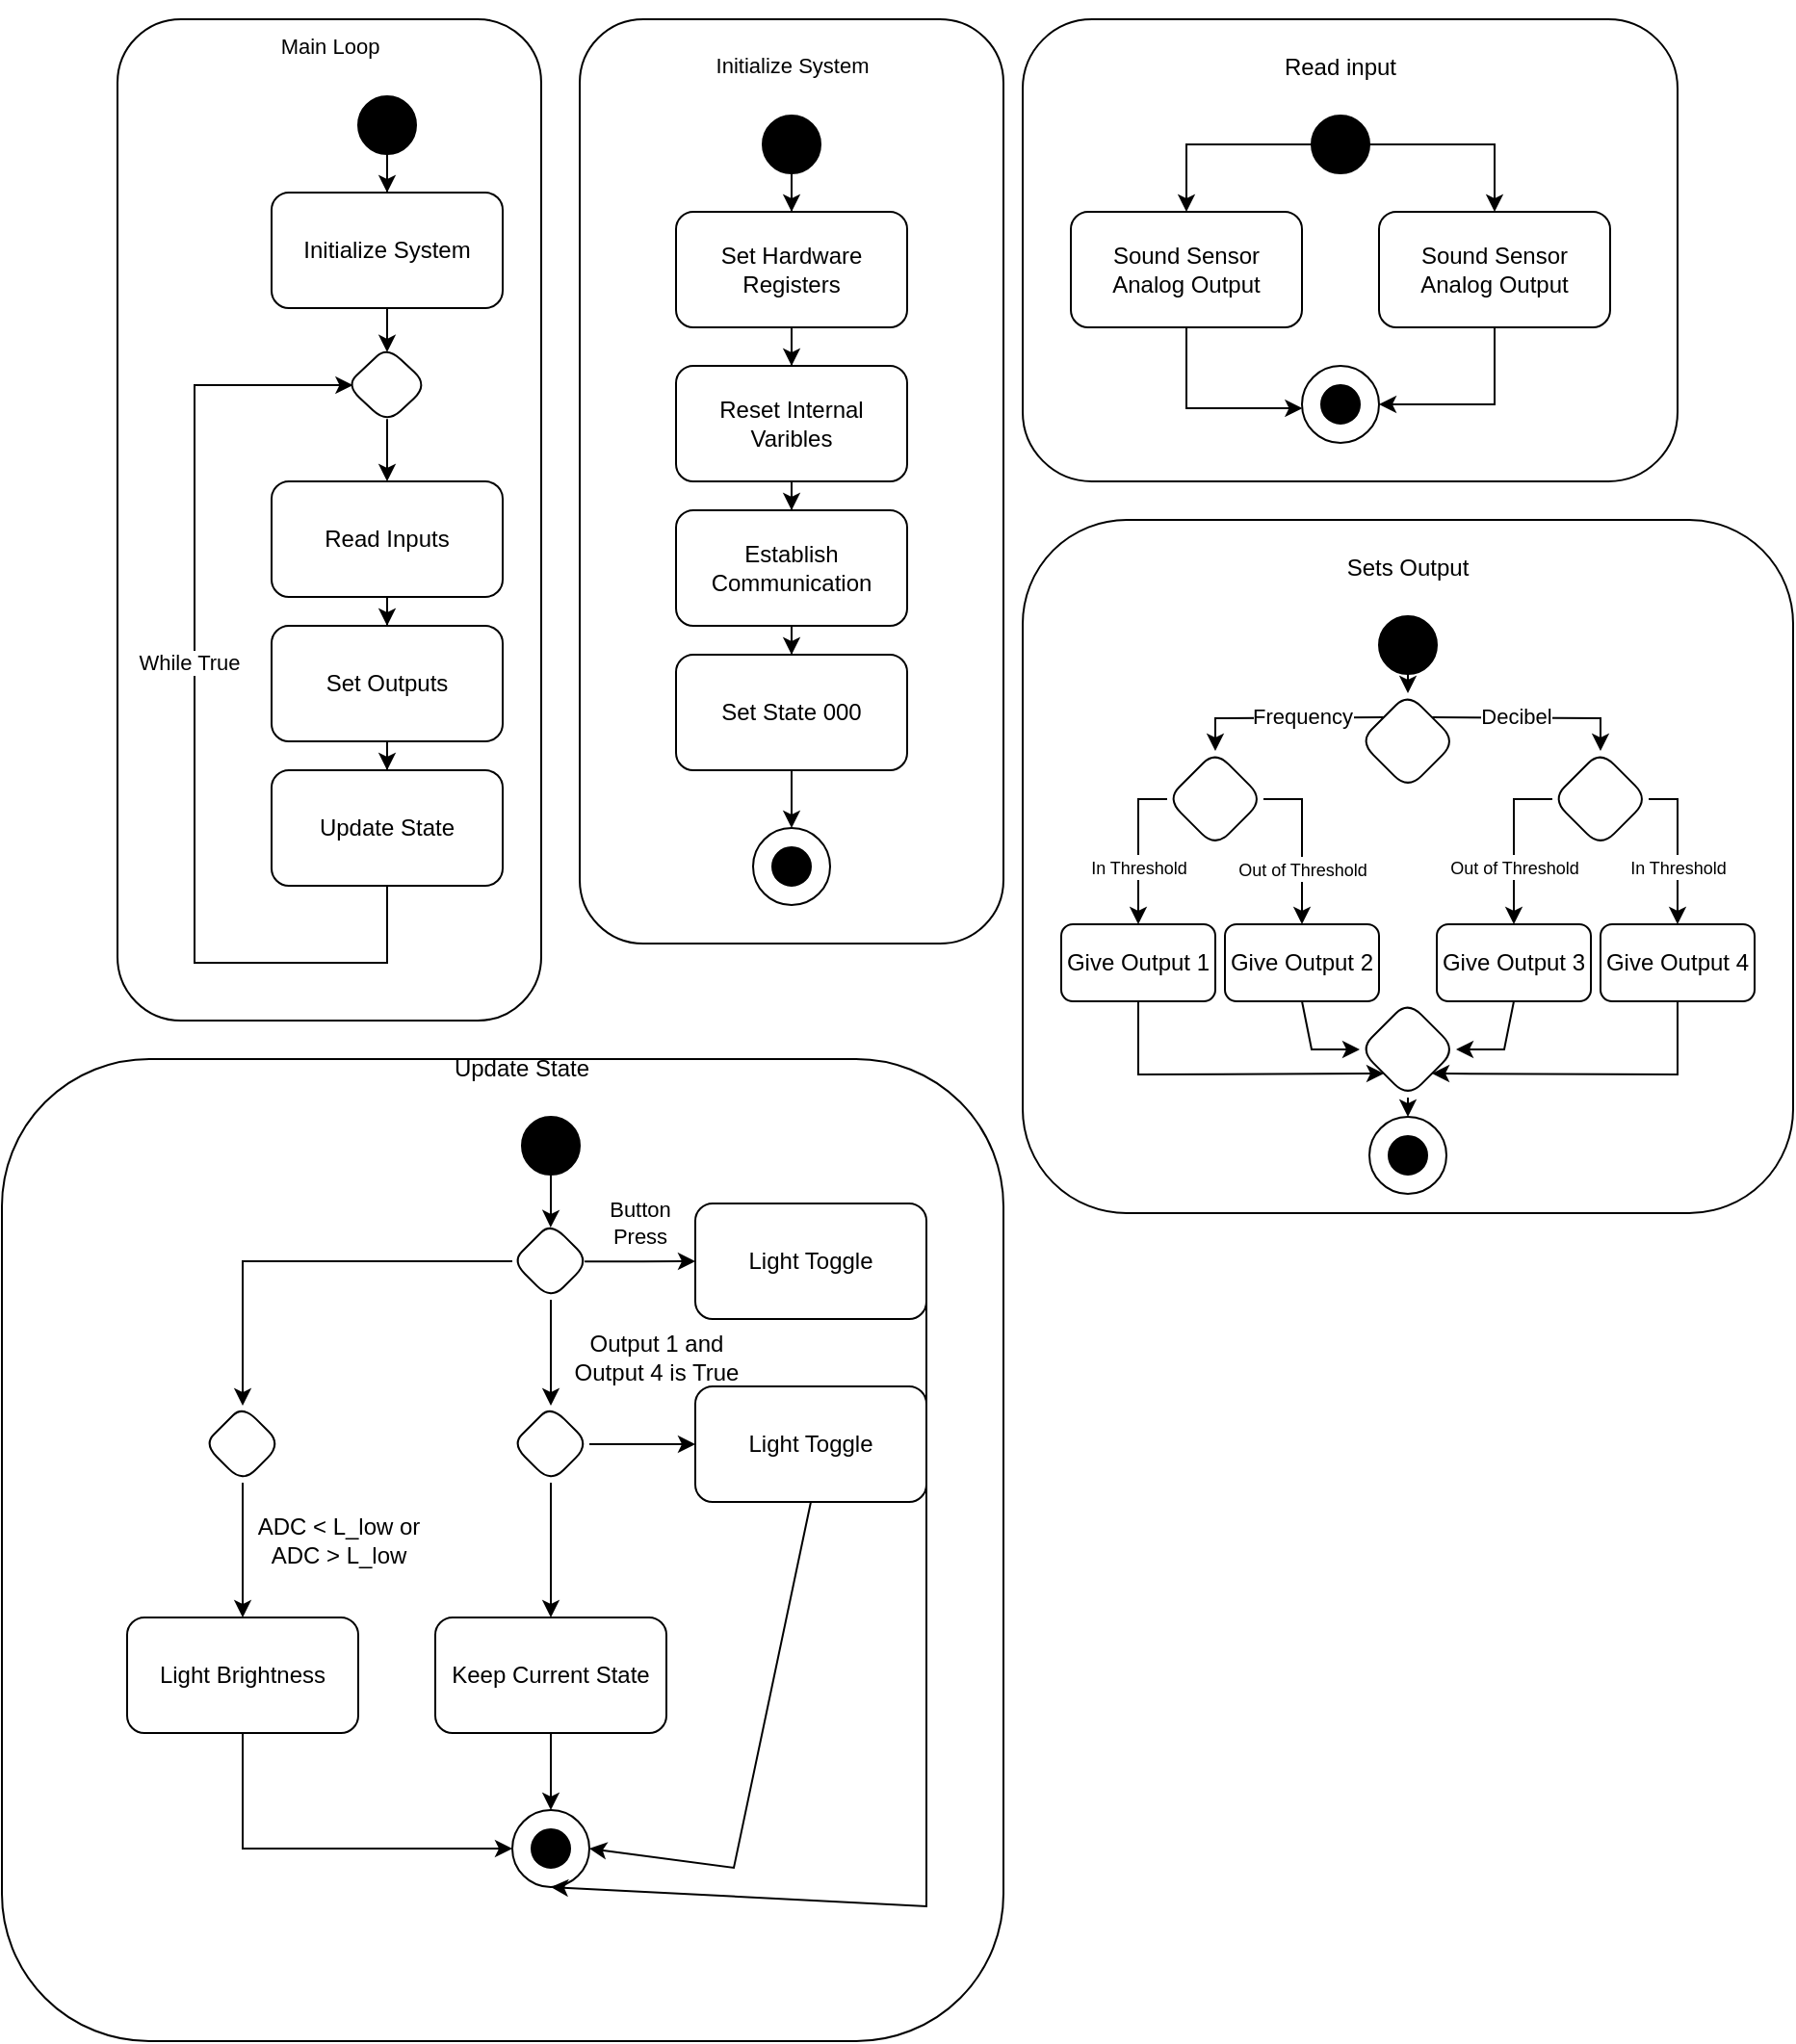 <mxfile version="28.2.8">
  <diagram name="Page-1" id="npIO_eC968iOg2_1vJRA">
    <mxGraphModel grid="1" page="1" gridSize="10" guides="1" tooltips="1" connect="1" arrows="1" fold="1" pageScale="1" pageWidth="850" pageHeight="1100" math="0" shadow="0">
      <root>
        <mxCell id="0" />
        <mxCell id="1" parent="0" />
        <mxCell id="eX9KxlpE1gUxpsKq8KZ3-1" value="" style="rounded=1;whiteSpace=wrap;html=1;" vertex="1" parent="1">
          <mxGeometry x="680" y="320" width="400" height="360" as="geometry" />
        </mxCell>
        <mxCell id="eX9KxlpE1gUxpsKq8KZ3-2" value="" style="ellipse;whiteSpace=wrap;html=1;aspect=fixed;fillColor=#000000;" vertex="1" parent="1">
          <mxGeometry x="865" y="370" width="30" height="30" as="geometry" />
        </mxCell>
        <mxCell id="eX9KxlpE1gUxpsKq8KZ3-3" value="Sets Output" style="text;html=1;whiteSpace=wrap;strokeColor=none;fillColor=none;align=center;verticalAlign=middle;rounded=0;" vertex="1" parent="1">
          <mxGeometry x="805" y="330" width="150" height="30" as="geometry" />
        </mxCell>
        <mxCell id="eX9KxlpE1gUxpsKq8KZ3-4" value="&lt;div style=&quot;padding-top: 0px;&quot;&gt;&lt;br&gt;&lt;/div&gt;" style="rounded=1;whiteSpace=wrap;html=1;align=center;movable=1;resizable=1;rotatable=1;deletable=1;editable=1;locked=0;connectable=1;" vertex="1" parent="1">
          <mxGeometry x="150" y="600" width="520" height="510" as="geometry" />
        </mxCell>
        <mxCell id="eX9KxlpE1gUxpsKq8KZ3-5" value="" style="ellipse;whiteSpace=wrap;html=1;aspect=fixed;" vertex="1" parent="1">
          <mxGeometry x="860" y="630" width="40" height="40" as="geometry" />
        </mxCell>
        <mxCell id="eX9KxlpE1gUxpsKq8KZ3-6" value="" style="rhombus;whiteSpace=wrap;html=1;rounded=1;" vertex="1" parent="1">
          <mxGeometry x="755" y="440" width="50" height="50" as="geometry" />
        </mxCell>
        <mxCell id="eX9KxlpE1gUxpsKq8KZ3-7" value="" style="group;movable=1;resizable=1;rotatable=1;deletable=1;editable=1;locked=0;connectable=1;" connectable="0" vertex="1" parent="1">
          <mxGeometry x="210" y="50" width="220" height="530" as="geometry" />
        </mxCell>
        <mxCell id="eX9KxlpE1gUxpsKq8KZ3-8" value="&lt;div style=&quot;padding-top: 0px;&quot;&gt;&lt;br&gt;&lt;/div&gt;" style="rounded=1;whiteSpace=wrap;html=1;align=center;movable=1;resizable=1;rotatable=1;deletable=1;editable=1;locked=0;connectable=1;" vertex="1" parent="eX9KxlpE1gUxpsKq8KZ3-7">
          <mxGeometry y="10" width="220" height="520" as="geometry" />
        </mxCell>
        <mxCell id="eX9KxlpE1gUxpsKq8KZ3-9" value="&lt;span style=&quot;font-weight: normal;&quot;&gt;&lt;font style=&quot;font-size: 11px;&quot;&gt;Main Loop&lt;/font&gt;&lt;/span&gt;" style="text;strokeColor=none;fillColor=none;html=1;fontSize=24;fontStyle=1;verticalAlign=middle;align=center;" vertex="1" parent="eX9KxlpE1gUxpsKq8KZ3-7">
          <mxGeometry x="60" width="100" height="40" as="geometry" />
        </mxCell>
        <mxCell id="eX9KxlpE1gUxpsKq8KZ3-10" style="edgeStyle=orthogonalEdgeStyle;rounded=0;orthogonalLoop=1;jettySize=auto;html=1;entryX=0.5;entryY=0.073;entryDx=0;entryDy=0;entryPerimeter=0;" edge="1" parent="eX9KxlpE1gUxpsKq8KZ3-7" source="eX9KxlpE1gUxpsKq8KZ3-11" target="eX9KxlpE1gUxpsKq8KZ3-22">
          <mxGeometry relative="1" as="geometry" />
        </mxCell>
        <mxCell id="eX9KxlpE1gUxpsKq8KZ3-11" value="Initialize System" style="rounded=1;whiteSpace=wrap;html=1;" vertex="1" parent="eX9KxlpE1gUxpsKq8KZ3-7">
          <mxGeometry x="80" y="100" width="120" height="60" as="geometry" />
        </mxCell>
        <mxCell id="eX9KxlpE1gUxpsKq8KZ3-12" value="" style="edgeStyle=orthogonalEdgeStyle;rounded=0;orthogonalLoop=1;jettySize=auto;html=1;" edge="1" parent="eX9KxlpE1gUxpsKq8KZ3-7" source="eX9KxlpE1gUxpsKq8KZ3-13" target="eX9KxlpE1gUxpsKq8KZ3-11">
          <mxGeometry relative="1" as="geometry" />
        </mxCell>
        <mxCell id="eX9KxlpE1gUxpsKq8KZ3-13" value="" style="ellipse;whiteSpace=wrap;html=1;aspect=fixed;fillColor=#000000;" vertex="1" parent="eX9KxlpE1gUxpsKq8KZ3-7">
          <mxGeometry x="125" y="50" width="30" height="30" as="geometry" />
        </mxCell>
        <mxCell id="eX9KxlpE1gUxpsKq8KZ3-14" style="edgeStyle=orthogonalEdgeStyle;rounded=0;orthogonalLoop=1;jettySize=auto;html=1;" edge="1" parent="eX9KxlpE1gUxpsKq8KZ3-7" source="eX9KxlpE1gUxpsKq8KZ3-15" target="eX9KxlpE1gUxpsKq8KZ3-17">
          <mxGeometry relative="1" as="geometry" />
        </mxCell>
        <mxCell id="eX9KxlpE1gUxpsKq8KZ3-15" value="Read Inputs" style="rounded=1;whiteSpace=wrap;html=1;" vertex="1" parent="eX9KxlpE1gUxpsKq8KZ3-7">
          <mxGeometry x="80" y="250" width="120" height="60" as="geometry" />
        </mxCell>
        <mxCell id="eX9KxlpE1gUxpsKq8KZ3-16" style="edgeStyle=orthogonalEdgeStyle;rounded=0;orthogonalLoop=1;jettySize=auto;html=1;entryX=0.5;entryY=0;entryDx=0;entryDy=0;" edge="1" parent="eX9KxlpE1gUxpsKq8KZ3-7" source="eX9KxlpE1gUxpsKq8KZ3-17" target="eX9KxlpE1gUxpsKq8KZ3-20">
          <mxGeometry relative="1" as="geometry" />
        </mxCell>
        <mxCell id="eX9KxlpE1gUxpsKq8KZ3-17" value="Set Outputs" style="rounded=1;whiteSpace=wrap;html=1;" vertex="1" parent="eX9KxlpE1gUxpsKq8KZ3-7">
          <mxGeometry x="80" y="325" width="120" height="60" as="geometry" />
        </mxCell>
        <mxCell id="eX9KxlpE1gUxpsKq8KZ3-18" style="edgeStyle=orthogonalEdgeStyle;rounded=0;orthogonalLoop=1;jettySize=auto;html=1;entryX=0.081;entryY=0.482;entryDx=0;entryDy=0;entryPerimeter=0;" edge="1" parent="eX9KxlpE1gUxpsKq8KZ3-7" source="eX9KxlpE1gUxpsKq8KZ3-20" target="eX9KxlpE1gUxpsKq8KZ3-22">
          <mxGeometry relative="1" as="geometry">
            <mxPoint x="116.241" y="205.11" as="targetPoint" />
            <Array as="points">
              <mxPoint x="140" y="500" />
              <mxPoint x="40" y="500" />
              <mxPoint x="40" y="200" />
              <mxPoint x="122" y="200" />
            </Array>
          </mxGeometry>
        </mxCell>
        <mxCell id="eX9KxlpE1gUxpsKq8KZ3-19" value="While True" style="edgeLabel;html=1;align=center;verticalAlign=middle;resizable=0;points=[];" connectable="0" vertex="1" parent="eX9KxlpE1gUxpsKq8KZ3-18">
          <mxGeometry x="0.132" y="3" relative="1" as="geometry">
            <mxPoint as="offset" />
          </mxGeometry>
        </mxCell>
        <mxCell id="eX9KxlpE1gUxpsKq8KZ3-20" value="Update State" style="rounded=1;whiteSpace=wrap;html=1;" vertex="1" parent="eX9KxlpE1gUxpsKq8KZ3-7">
          <mxGeometry x="80" y="400" width="120" height="60" as="geometry" />
        </mxCell>
        <mxCell id="eX9KxlpE1gUxpsKq8KZ3-21" style="edgeStyle=orthogonalEdgeStyle;rounded=0;orthogonalLoop=1;jettySize=auto;html=1;exitX=0.5;exitY=0.942;exitDx=0;exitDy=0;exitPerimeter=0;" edge="1" parent="eX9KxlpE1gUxpsKq8KZ3-7" source="eX9KxlpE1gUxpsKq8KZ3-22">
          <mxGeometry relative="1" as="geometry">
            <mxPoint x="140.0" y="250" as="targetPoint" />
          </mxGeometry>
        </mxCell>
        <mxCell id="eX9KxlpE1gUxpsKq8KZ3-22" value="" style="rhombus;whiteSpace=wrap;html=1;rounded=1;" vertex="1" parent="eX9KxlpE1gUxpsKq8KZ3-7">
          <mxGeometry x="118.75" y="180" width="42.5" height="40" as="geometry" />
        </mxCell>
        <mxCell id="eX9KxlpE1gUxpsKq8KZ3-23" value="" style="rhombus;whiteSpace=wrap;html=1;rounded=1;" vertex="1" parent="1">
          <mxGeometry x="955" y="440" width="50" height="50" as="geometry" />
        </mxCell>
        <mxCell id="eX9KxlpE1gUxpsKq8KZ3-24" value="" style="group;movable=1;resizable=1;rotatable=1;deletable=1;editable=1;locked=0;connectable=1;" connectable="0" vertex="1" parent="1">
          <mxGeometry x="450" y="60" width="220" height="530" as="geometry" />
        </mxCell>
        <mxCell id="eX9KxlpE1gUxpsKq8KZ3-25" value="&lt;div style=&quot;padding-top: 0px;&quot;&gt;&lt;br&gt;&lt;/div&gt;" style="rounded=1;whiteSpace=wrap;html=1;align=center;movable=1;resizable=1;rotatable=1;deletable=1;editable=1;locked=0;connectable=1;" vertex="1" parent="eX9KxlpE1gUxpsKq8KZ3-24">
          <mxGeometry width="220" height="480" as="geometry" />
        </mxCell>
        <mxCell id="eX9KxlpE1gUxpsKq8KZ3-26" value="&lt;span style=&quot;font-weight: normal;&quot;&gt;&lt;font style=&quot;font-size: 11px;&quot;&gt;Initialize System&lt;/font&gt;&lt;/span&gt;" style="text;strokeColor=none;fillColor=none;html=1;fontSize=24;fontStyle=1;verticalAlign=middle;align=center;" vertex="1" parent="eX9KxlpE1gUxpsKq8KZ3-24">
          <mxGeometry x="60" width="100" height="40" as="geometry" />
        </mxCell>
        <mxCell id="eX9KxlpE1gUxpsKq8KZ3-27" style="edgeStyle=orthogonalEdgeStyle;rounded=0;orthogonalLoop=1;jettySize=auto;html=1;entryX=0.5;entryY=0;entryDx=0;entryDy=0;" edge="1" parent="eX9KxlpE1gUxpsKq8KZ3-24" source="eX9KxlpE1gUxpsKq8KZ3-28" target="eX9KxlpE1gUxpsKq8KZ3-32">
          <mxGeometry relative="1" as="geometry" />
        </mxCell>
        <mxCell id="eX9KxlpE1gUxpsKq8KZ3-28" value="Set Hardware Registers" style="rounded=1;whiteSpace=wrap;html=1;" vertex="1" parent="eX9KxlpE1gUxpsKq8KZ3-24">
          <mxGeometry x="50" y="100" width="120" height="60" as="geometry" />
        </mxCell>
        <mxCell id="eX9KxlpE1gUxpsKq8KZ3-29" value="" style="edgeStyle=orthogonalEdgeStyle;rounded=0;orthogonalLoop=1;jettySize=auto;html=1;" edge="1" parent="eX9KxlpE1gUxpsKq8KZ3-24" source="eX9KxlpE1gUxpsKq8KZ3-30" target="eX9KxlpE1gUxpsKq8KZ3-28">
          <mxGeometry relative="1" as="geometry" />
        </mxCell>
        <mxCell id="eX9KxlpE1gUxpsKq8KZ3-30" value="" style="ellipse;whiteSpace=wrap;html=1;aspect=fixed;fillColor=#000000;" vertex="1" parent="eX9KxlpE1gUxpsKq8KZ3-24">
          <mxGeometry x="95" y="50" width="30" height="30" as="geometry" />
        </mxCell>
        <mxCell id="eX9KxlpE1gUxpsKq8KZ3-31" style="edgeStyle=orthogonalEdgeStyle;rounded=0;orthogonalLoop=1;jettySize=auto;html=1;" edge="1" parent="eX9KxlpE1gUxpsKq8KZ3-24" source="eX9KxlpE1gUxpsKq8KZ3-32" target="eX9KxlpE1gUxpsKq8KZ3-34">
          <mxGeometry relative="1" as="geometry" />
        </mxCell>
        <mxCell id="eX9KxlpE1gUxpsKq8KZ3-32" value="Reset Internal Varibles" style="rounded=1;whiteSpace=wrap;html=1;" vertex="1" parent="eX9KxlpE1gUxpsKq8KZ3-24">
          <mxGeometry x="50" y="180" width="120" height="60" as="geometry" />
        </mxCell>
        <mxCell id="eX9KxlpE1gUxpsKq8KZ3-33" style="edgeStyle=orthogonalEdgeStyle;rounded=0;orthogonalLoop=1;jettySize=auto;html=1;entryX=0.5;entryY=0;entryDx=0;entryDy=0;" edge="1" parent="eX9KxlpE1gUxpsKq8KZ3-24" source="eX9KxlpE1gUxpsKq8KZ3-34" target="eX9KxlpE1gUxpsKq8KZ3-36">
          <mxGeometry relative="1" as="geometry" />
        </mxCell>
        <mxCell id="eX9KxlpE1gUxpsKq8KZ3-34" value="Establish Communication" style="rounded=1;whiteSpace=wrap;html=1;" vertex="1" parent="eX9KxlpE1gUxpsKq8KZ3-24">
          <mxGeometry x="50" y="255" width="120" height="60" as="geometry" />
        </mxCell>
        <mxCell id="eX9KxlpE1gUxpsKq8KZ3-35" style="edgeStyle=orthogonalEdgeStyle;rounded=0;orthogonalLoop=1;jettySize=auto;html=1;entryX=0.5;entryY=0;entryDx=0;entryDy=0;" edge="1" parent="eX9KxlpE1gUxpsKq8KZ3-24" source="eX9KxlpE1gUxpsKq8KZ3-36" target="eX9KxlpE1gUxpsKq8KZ3-37">
          <mxGeometry relative="1" as="geometry" />
        </mxCell>
        <mxCell id="eX9KxlpE1gUxpsKq8KZ3-36" value="Set State 000" style="rounded=1;whiteSpace=wrap;html=1;" vertex="1" parent="eX9KxlpE1gUxpsKq8KZ3-24">
          <mxGeometry x="50" y="330" width="120" height="60" as="geometry" />
        </mxCell>
        <mxCell id="eX9KxlpE1gUxpsKq8KZ3-37" value="" style="ellipse;whiteSpace=wrap;html=1;aspect=fixed;" vertex="1" parent="eX9KxlpE1gUxpsKq8KZ3-24">
          <mxGeometry x="90" y="420" width="40" height="40" as="geometry" />
        </mxCell>
        <mxCell id="eX9KxlpE1gUxpsKq8KZ3-38" value="" style="ellipse;whiteSpace=wrap;html=1;aspect=fixed;fillColor=#000000;" vertex="1" parent="eX9KxlpE1gUxpsKq8KZ3-24">
          <mxGeometry x="100" y="430" width="20" height="20" as="geometry" />
        </mxCell>
        <mxCell id="eX9KxlpE1gUxpsKq8KZ3-39" value="Give Output 3" style="rounded=1;whiteSpace=wrap;html=1;" vertex="1" parent="1">
          <mxGeometry x="895" y="530" width="80" height="40" as="geometry" />
        </mxCell>
        <mxCell id="eX9KxlpE1gUxpsKq8KZ3-40" value="" style="ellipse;whiteSpace=wrap;html=1;aspect=fixed;fillColor=#000000;" vertex="1" parent="1">
          <mxGeometry x="870" y="640" width="20" height="20" as="geometry" />
        </mxCell>
        <mxCell id="eX9KxlpE1gUxpsKq8KZ3-41" value="Give Output 4" style="rounded=1;whiteSpace=wrap;html=1;" vertex="1" parent="1">
          <mxGeometry x="980" y="530" width="80" height="40" as="geometry" />
        </mxCell>
        <mxCell id="eX9KxlpE1gUxpsKq8KZ3-42" value="Give Output 1" style="rounded=1;whiteSpace=wrap;html=1;" vertex="1" parent="1">
          <mxGeometry x="700" y="530" width="80" height="40" as="geometry" />
        </mxCell>
        <mxCell id="eX9KxlpE1gUxpsKq8KZ3-43" value="Give Output 2" style="rounded=1;whiteSpace=wrap;html=1;" vertex="1" parent="1">
          <mxGeometry x="785" y="530" width="80" height="40" as="geometry" />
        </mxCell>
        <mxCell id="eX9KxlpE1gUxpsKq8KZ3-44" value="Update State" style="text;html=1;whiteSpace=wrap;strokeColor=none;fillColor=none;align=center;verticalAlign=middle;rounded=0;" vertex="1" parent="1">
          <mxGeometry x="345" y="590" width="150" height="30" as="geometry" />
        </mxCell>
        <mxCell id="eX9KxlpE1gUxpsKq8KZ3-45" style="edgeStyle=orthogonalEdgeStyle;rounded=0;orthogonalLoop=1;jettySize=auto;html=1;entryX=0.497;entryY=0.061;entryDx=0;entryDy=0;entryPerimeter=0;" edge="1" parent="1" source="eX9KxlpE1gUxpsKq8KZ3-46" target="eX9KxlpE1gUxpsKq8KZ3-50">
          <mxGeometry relative="1" as="geometry" />
        </mxCell>
        <mxCell id="eX9KxlpE1gUxpsKq8KZ3-46" value="" style="ellipse;whiteSpace=wrap;html=1;aspect=fixed;fillColor=#000000;" vertex="1" parent="1">
          <mxGeometry x="420" y="630" width="30" height="30" as="geometry" />
        </mxCell>
        <mxCell id="eX9KxlpE1gUxpsKq8KZ3-47" style="edgeStyle=orthogonalEdgeStyle;rounded=0;orthogonalLoop=1;jettySize=auto;html=1;exitX=0.939;exitY=0.503;exitDx=0;exitDy=0;exitPerimeter=0;" edge="1" parent="1" source="eX9KxlpE1gUxpsKq8KZ3-50" target="eX9KxlpE1gUxpsKq8KZ3-51">
          <mxGeometry relative="1" as="geometry" />
        </mxCell>
        <mxCell id="eX9KxlpE1gUxpsKq8KZ3-48" value="B&lt;span style=&quot;background-color: light-dark(#ffffff, var(--ge-dark-color, #121212)); color: light-dark(rgb(0, 0, 0), rgb(255, 255, 255));&quot;&gt;utton&lt;/span&gt;&lt;div&gt;&lt;div&gt;Press&lt;/div&gt;&lt;/div&gt;" style="edgeLabel;html=1;align=center;verticalAlign=middle;resizable=0;points=[];" connectable="0" vertex="1" parent="eX9KxlpE1gUxpsKq8KZ3-47">
          <mxGeometry x="-0.551" y="-1" relative="1" as="geometry">
            <mxPoint x="15" y="-21" as="offset" />
          </mxGeometry>
        </mxCell>
        <mxCell id="eX9KxlpE1gUxpsKq8KZ3-49" style="edgeStyle=orthogonalEdgeStyle;rounded=0;orthogonalLoop=1;jettySize=auto;html=1;exitX=0;exitY=0.5;exitDx=0;exitDy=0;entryX=0.5;entryY=0;entryDx=0;entryDy=0;" edge="1" parent="1" source="eX9KxlpE1gUxpsKq8KZ3-50" target="eX9KxlpE1gUxpsKq8KZ3-55">
          <mxGeometry relative="1" as="geometry" />
        </mxCell>
        <mxCell id="eX9KxlpE1gUxpsKq8KZ3-50" value="" style="rhombus;whiteSpace=wrap;html=1;rounded=1;" vertex="1" parent="1">
          <mxGeometry x="415" y="685" width="40" height="40" as="geometry" />
        </mxCell>
        <mxCell id="eX9KxlpE1gUxpsKq8KZ3-51" value="Light Toggle" style="rounded=1;whiteSpace=wrap;html=1;" vertex="1" parent="1">
          <mxGeometry x="510" y="675" width="120" height="60" as="geometry" />
        </mxCell>
        <mxCell id="eX9KxlpE1gUxpsKq8KZ3-52" style="edgeStyle=orthogonalEdgeStyle;rounded=0;orthogonalLoop=1;jettySize=auto;html=1;entryX=0.5;entryY=0;entryDx=0;entryDy=0;" edge="1" parent="1" source="eX9KxlpE1gUxpsKq8KZ3-53" target="eX9KxlpE1gUxpsKq8KZ3-57">
          <mxGeometry relative="1" as="geometry" />
        </mxCell>
        <mxCell id="eX9KxlpE1gUxpsKq8KZ3-53" value="Keep Current State" style="rounded=1;whiteSpace=wrap;html=1;" vertex="1" parent="1">
          <mxGeometry x="375" y="890" width="120" height="60" as="geometry" />
        </mxCell>
        <mxCell id="eX9KxlpE1gUxpsKq8KZ3-54" style="edgeStyle=orthogonalEdgeStyle;rounded=0;orthogonalLoop=1;jettySize=auto;html=1;entryX=0.5;entryY=0;entryDx=0;entryDy=0;" edge="1" parent="1" source="eX9KxlpE1gUxpsKq8KZ3-55" target="eX9KxlpE1gUxpsKq8KZ3-56">
          <mxGeometry relative="1" as="geometry" />
        </mxCell>
        <mxCell id="eX9KxlpE1gUxpsKq8KZ3-55" value="" style="rhombus;whiteSpace=wrap;html=1;rounded=1;" vertex="1" parent="1">
          <mxGeometry x="255" y="780" width="40" height="40" as="geometry" />
        </mxCell>
        <mxCell id="eX9KxlpE1gUxpsKq8KZ3-56" value="Light Brightness" style="rounded=1;whiteSpace=wrap;html=1;" vertex="1" parent="1">
          <mxGeometry x="215" y="890" width="120" height="60" as="geometry" />
        </mxCell>
        <mxCell id="eX9KxlpE1gUxpsKq8KZ3-57" value="" style="ellipse;whiteSpace=wrap;html=1;aspect=fixed;" vertex="1" parent="1">
          <mxGeometry x="415" y="990" width="40" height="40" as="geometry" />
        </mxCell>
        <mxCell id="eX9KxlpE1gUxpsKq8KZ3-58" value="" style="ellipse;whiteSpace=wrap;html=1;aspect=fixed;fillColor=#000000;" vertex="1" parent="1">
          <mxGeometry x="425" y="1000" width="20" height="20" as="geometry" />
        </mxCell>
        <mxCell id="eX9KxlpE1gUxpsKq8KZ3-59" value="" style="endArrow=classic;html=1;rounded=0;exitX=0;exitY=0.5;exitDx=0;exitDy=0;entryX=0.5;entryY=0;entryDx=0;entryDy=0;" edge="1" parent="1" source="eX9KxlpE1gUxpsKq8KZ3-6" target="eX9KxlpE1gUxpsKq8KZ3-42">
          <mxGeometry width="50" height="50" relative="1" as="geometry">
            <mxPoint x="620" y="500" as="sourcePoint" />
            <mxPoint x="670" y="450" as="targetPoint" />
            <Array as="points">
              <mxPoint x="740" y="465" />
            </Array>
          </mxGeometry>
        </mxCell>
        <mxCell id="eX9KxlpE1gUxpsKq8KZ3-60" value="&lt;font style=&quot;font-size: 9px;&quot;&gt;In Threshold&lt;/font&gt;" style="edgeLabel;html=1;align=center;verticalAlign=middle;resizable=0;points=[];imageHeight=24;" connectable="0" vertex="1" parent="eX9KxlpE1gUxpsKq8KZ3-59">
          <mxGeometry x="-0.281" y="1" relative="1" as="geometry">
            <mxPoint x="-1" y="21" as="offset" />
          </mxGeometry>
        </mxCell>
        <mxCell id="eX9KxlpE1gUxpsKq8KZ3-61" value="" style="endArrow=classic;html=1;rounded=0;exitX=1;exitY=0.5;exitDx=0;exitDy=0;entryX=0.5;entryY=0;entryDx=0;entryDy=0;" edge="1" parent="1" source="eX9KxlpE1gUxpsKq8KZ3-23" target="eX9KxlpE1gUxpsKq8KZ3-41">
          <mxGeometry width="50" height="50" relative="1" as="geometry">
            <mxPoint x="740" y="500" as="sourcePoint" />
            <mxPoint x="790" y="450" as="targetPoint" />
            <Array as="points">
              <mxPoint x="1020" y="465" />
            </Array>
          </mxGeometry>
        </mxCell>
        <mxCell id="eX9KxlpE1gUxpsKq8KZ3-62" value="&lt;font style=&quot;font-size: 9px;&quot;&gt;In Threshold&lt;/font&gt;" style="edgeLabel;html=1;align=center;verticalAlign=middle;resizable=0;points=[];" connectable="0" vertex="1" parent="eX9KxlpE1gUxpsKq8KZ3-61">
          <mxGeometry x="0.04" y="1" relative="1" as="geometry">
            <mxPoint x="-1" y="8" as="offset" />
          </mxGeometry>
        </mxCell>
        <mxCell id="eX9KxlpE1gUxpsKq8KZ3-63" value="" style="rhombus;whiteSpace=wrap;html=1;rounded=1;" vertex="1" parent="1">
          <mxGeometry x="855" y="570" width="50" height="50" as="geometry" />
        </mxCell>
        <mxCell id="eX9KxlpE1gUxpsKq8KZ3-64" value="" style="endArrow=classic;html=1;rounded=0;exitX=0.5;exitY=1;exitDx=0;exitDy=0;entryX=0;entryY=1;entryDx=0;entryDy=0;" edge="1" parent="1" source="eX9KxlpE1gUxpsKq8KZ3-42" target="eX9KxlpE1gUxpsKq8KZ3-63">
          <mxGeometry width="50" height="50" relative="1" as="geometry">
            <mxPoint x="740" y="600" as="sourcePoint" />
            <mxPoint x="790" y="550" as="targetPoint" />
            <Array as="points">
              <mxPoint x="740" y="608" />
            </Array>
          </mxGeometry>
        </mxCell>
        <mxCell id="eX9KxlpE1gUxpsKq8KZ3-65" value="" style="endArrow=classic;html=1;rounded=0;exitX=0.5;exitY=1;exitDx=0;exitDy=0;entryX=0;entryY=0.5;entryDx=0;entryDy=0;" edge="1" parent="1" source="eX9KxlpE1gUxpsKq8KZ3-43" target="eX9KxlpE1gUxpsKq8KZ3-63">
          <mxGeometry width="50" height="50" relative="1" as="geometry">
            <mxPoint x="580" y="510" as="sourcePoint" />
            <mxPoint x="630" y="460" as="targetPoint" />
            <Array as="points">
              <mxPoint x="830" y="595" />
            </Array>
          </mxGeometry>
        </mxCell>
        <mxCell id="eX9KxlpE1gUxpsKq8KZ3-66" value="" style="endArrow=classic;html=1;rounded=0;exitX=0.5;exitY=1;exitDx=0;exitDy=0;" edge="1" parent="1" source="eX9KxlpE1gUxpsKq8KZ3-39" target="eX9KxlpE1gUxpsKq8KZ3-63">
          <mxGeometry width="50" height="50" relative="1" as="geometry">
            <mxPoint x="790" y="600" as="sourcePoint" />
            <mxPoint x="840" y="550" as="targetPoint" />
            <Array as="points">
              <mxPoint x="930" y="595" />
            </Array>
          </mxGeometry>
        </mxCell>
        <mxCell id="eX9KxlpE1gUxpsKq8KZ3-67" value="" style="endArrow=classic;html=1;rounded=0;exitX=0.5;exitY=1;exitDx=0;exitDy=0;entryX=1;entryY=1;entryDx=0;entryDy=0;" edge="1" parent="1" source="eX9KxlpE1gUxpsKq8KZ3-41" target="eX9KxlpE1gUxpsKq8KZ3-63">
          <mxGeometry width="50" height="50" relative="1" as="geometry">
            <mxPoint x="880" y="640" as="sourcePoint" />
            <mxPoint x="930" y="590" as="targetPoint" />
            <Array as="points">
              <mxPoint x="1020" y="608" />
            </Array>
          </mxGeometry>
        </mxCell>
        <mxCell id="eX9KxlpE1gUxpsKq8KZ3-68" value="" style="endArrow=classic;html=1;rounded=0;exitX=0.5;exitY=1;exitDx=0;exitDy=0;entryX=0.5;entryY=0;entryDx=0;entryDy=0;" edge="1" parent="1" source="eX9KxlpE1gUxpsKq8KZ3-63" target="eX9KxlpE1gUxpsKq8KZ3-5">
          <mxGeometry width="50" height="50" relative="1" as="geometry">
            <mxPoint x="800" y="620" as="sourcePoint" />
            <mxPoint x="850" y="570" as="targetPoint" />
          </mxGeometry>
        </mxCell>
        <mxCell id="eX9KxlpE1gUxpsKq8KZ3-69" value="" style="rhombus;whiteSpace=wrap;html=1;rounded=1;" vertex="1" parent="1">
          <mxGeometry x="855" y="410" width="50" height="50" as="geometry" />
        </mxCell>
        <mxCell id="eX9KxlpE1gUxpsKq8KZ3-70" value="" style="endArrow=classic;html=1;rounded=0;exitX=1;exitY=0.5;exitDx=0;exitDy=0;entryX=0.5;entryY=0;entryDx=0;entryDy=0;" edge="1" parent="1" source="eX9KxlpE1gUxpsKq8KZ3-6" target="eX9KxlpE1gUxpsKq8KZ3-43">
          <mxGeometry width="50" height="50" relative="1" as="geometry">
            <mxPoint x="880" y="510" as="sourcePoint" />
            <mxPoint x="930" y="460" as="targetPoint" />
            <Array as="points">
              <mxPoint x="825" y="465" />
            </Array>
          </mxGeometry>
        </mxCell>
        <mxCell id="eX9KxlpE1gUxpsKq8KZ3-71" value="&lt;font style=&quot;font-size: 9px;&quot;&gt;Out of Threshold&lt;/font&gt;" style="edgeLabel;html=1;align=center;verticalAlign=middle;resizable=0;points=[];" connectable="0" vertex="1" parent="eX9KxlpE1gUxpsKq8KZ3-70">
          <mxGeometry x="0.253" relative="1" as="geometry">
            <mxPoint y="2" as="offset" />
          </mxGeometry>
        </mxCell>
        <mxCell id="eX9KxlpE1gUxpsKq8KZ3-72" value="" style="endArrow=classic;html=1;rounded=0;exitX=0;exitY=0;exitDx=0;exitDy=0;entryX=0.5;entryY=0;entryDx=0;entryDy=0;" edge="1" parent="1" source="eX9KxlpE1gUxpsKq8KZ3-69" target="eX9KxlpE1gUxpsKq8KZ3-6">
          <mxGeometry width="50" height="50" relative="1" as="geometry">
            <mxPoint x="880" y="510" as="sourcePoint" />
            <mxPoint x="930" y="460" as="targetPoint" />
            <Array as="points">
              <mxPoint x="780" y="423" />
            </Array>
          </mxGeometry>
        </mxCell>
        <mxCell id="eX9KxlpE1gUxpsKq8KZ3-73" value="Frequency" style="edgeLabel;html=1;align=center;verticalAlign=middle;resizable=0;points=[];" connectable="0" vertex="1" parent="eX9KxlpE1gUxpsKq8KZ3-72">
          <mxGeometry x="0.011" y="-1" relative="1" as="geometry">
            <mxPoint x="10" as="offset" />
          </mxGeometry>
        </mxCell>
        <mxCell id="eX9KxlpE1gUxpsKq8KZ3-74" value="" style="endArrow=classic;html=1;rounded=0;exitX=1;exitY=0;exitDx=0;exitDy=0;entryX=0.5;entryY=0;entryDx=0;entryDy=0;" edge="1" parent="1" source="eX9KxlpE1gUxpsKq8KZ3-69" target="eX9KxlpE1gUxpsKq8KZ3-23">
          <mxGeometry width="50" height="50" relative="1" as="geometry">
            <mxPoint x="880" y="510" as="sourcePoint" />
            <mxPoint x="930" y="460" as="targetPoint" />
            <Array as="points">
              <mxPoint x="980" y="423" />
            </Array>
          </mxGeometry>
        </mxCell>
        <mxCell id="eX9KxlpE1gUxpsKq8KZ3-75" value="Decibel" style="edgeLabel;html=1;align=center;verticalAlign=middle;resizable=0;points=[];" connectable="0" vertex="1" parent="eX9KxlpE1gUxpsKq8KZ3-74">
          <mxGeometry x="-0.18" y="1" relative="1" as="geometry">
            <mxPoint as="offset" />
          </mxGeometry>
        </mxCell>
        <mxCell id="eX9KxlpE1gUxpsKq8KZ3-76" value="" style="endArrow=classic;html=1;rounded=0;exitX=0;exitY=0.5;exitDx=0;exitDy=0;entryX=0.5;entryY=0;entryDx=0;entryDy=0;" edge="1" parent="1" source="eX9KxlpE1gUxpsKq8KZ3-23" target="eX9KxlpE1gUxpsKq8KZ3-39">
          <mxGeometry width="50" height="50" relative="1" as="geometry">
            <mxPoint x="850" y="540" as="sourcePoint" />
            <mxPoint x="900" y="490" as="targetPoint" />
            <Array as="points">
              <mxPoint x="935" y="465" />
            </Array>
          </mxGeometry>
        </mxCell>
        <mxCell id="eX9KxlpE1gUxpsKq8KZ3-77" value="&lt;font style=&quot;font-size: 9px;&quot;&gt;Out of Threshold&lt;/font&gt;" style="edgeLabel;html=1;align=center;verticalAlign=middle;resizable=0;points=[];" connectable="0" vertex="1" parent="eX9KxlpE1gUxpsKq8KZ3-76">
          <mxGeometry x="0.057" y="2" relative="1" as="geometry">
            <mxPoint x="-2" y="10" as="offset" />
          </mxGeometry>
        </mxCell>
        <mxCell id="eX9KxlpE1gUxpsKq8KZ3-78" value="" style="endArrow=classic;html=1;rounded=0;exitX=0.5;exitY=1;exitDx=0;exitDy=0;entryX=0.5;entryY=0;entryDx=0;entryDy=0;" edge="1" parent="1" source="eX9KxlpE1gUxpsKq8KZ3-2" target="eX9KxlpE1gUxpsKq8KZ3-69">
          <mxGeometry width="50" height="50" relative="1" as="geometry">
            <mxPoint x="850" y="540" as="sourcePoint" />
            <mxPoint x="900" y="490" as="targetPoint" />
          </mxGeometry>
        </mxCell>
        <mxCell id="eX9KxlpE1gUxpsKq8KZ3-79" value="" style="rounded=1;whiteSpace=wrap;html=1;" vertex="1" parent="1">
          <mxGeometry x="680" y="60" width="340" height="240" as="geometry" />
        </mxCell>
        <mxCell id="eX9KxlpE1gUxpsKq8KZ3-80" value="Read input" style="text;html=1;whiteSpace=wrap;strokeColor=none;fillColor=none;align=center;verticalAlign=middle;rounded=0;" vertex="1" parent="1">
          <mxGeometry x="770" y="70" width="150" height="30" as="geometry" />
        </mxCell>
        <mxCell id="eX9KxlpE1gUxpsKq8KZ3-81" value="" style="edgeStyle=orthogonalEdgeStyle;rounded=0;orthogonalLoop=1;jettySize=auto;html=1;" edge="1" parent="1" source="eX9KxlpE1gUxpsKq8KZ3-83" target="eX9KxlpE1gUxpsKq8KZ3-85">
          <mxGeometry relative="1" as="geometry" />
        </mxCell>
        <mxCell id="eX9KxlpE1gUxpsKq8KZ3-82" style="edgeStyle=orthogonalEdgeStyle;rounded=0;orthogonalLoop=1;jettySize=auto;html=1;entryX=0.5;entryY=0;entryDx=0;entryDy=0;" edge="1" parent="1" source="eX9KxlpE1gUxpsKq8KZ3-83" target="eX9KxlpE1gUxpsKq8KZ3-92">
          <mxGeometry relative="1" as="geometry" />
        </mxCell>
        <mxCell id="eX9KxlpE1gUxpsKq8KZ3-83" value="" style="ellipse;whiteSpace=wrap;html=1;aspect=fixed;fillColor=#000000;" vertex="1" parent="1">
          <mxGeometry x="830" y="110" width="30" height="30" as="geometry" />
        </mxCell>
        <mxCell id="eX9KxlpE1gUxpsKq8KZ3-84" value="" style="edgeStyle=orthogonalEdgeStyle;rounded=0;orthogonalLoop=1;jettySize=auto;html=1;entryX=0.004;entryY=0.556;entryDx=0;entryDy=0;entryPerimeter=0;" edge="1" parent="1" source="eX9KxlpE1gUxpsKq8KZ3-85" target="eX9KxlpE1gUxpsKq8KZ3-86">
          <mxGeometry relative="1" as="geometry">
            <Array as="points">
              <mxPoint x="765" y="262" />
              <mxPoint x="825" y="262" />
            </Array>
          </mxGeometry>
        </mxCell>
        <mxCell id="eX9KxlpE1gUxpsKq8KZ3-85" value="Sound Sensor&lt;div&gt;&lt;span style=&quot;background-color: transparent; color: light-dark(rgb(0, 0, 0), rgb(255, 255, 255));&quot;&gt;Analog Output&lt;/span&gt;&lt;/div&gt;" style="rounded=1;whiteSpace=wrap;html=1;" vertex="1" parent="1">
          <mxGeometry x="705" y="160" width="120" height="60" as="geometry" />
        </mxCell>
        <mxCell id="eX9KxlpE1gUxpsKq8KZ3-86" value="" style="ellipse;whiteSpace=wrap;html=1;aspect=fixed;" vertex="1" parent="1">
          <mxGeometry x="825" y="240" width="40" height="40" as="geometry" />
        </mxCell>
        <mxCell id="eX9KxlpE1gUxpsKq8KZ3-87" value="" style="ellipse;whiteSpace=wrap;html=1;aspect=fixed;fillColor=#000000;" vertex="1" parent="1">
          <mxGeometry x="835" y="250" width="20" height="20" as="geometry" />
        </mxCell>
        <mxCell id="eX9KxlpE1gUxpsKq8KZ3-88" style="edgeStyle=orthogonalEdgeStyle;rounded=0;orthogonalLoop=1;jettySize=auto;html=1;entryX=0.5;entryY=0;entryDx=0;entryDy=0;" edge="1" parent="1" source="eX9KxlpE1gUxpsKq8KZ3-90" target="eX9KxlpE1gUxpsKq8KZ3-53">
          <mxGeometry relative="1" as="geometry" />
        </mxCell>
        <mxCell id="eX9KxlpE1gUxpsKq8KZ3-89" style="edgeStyle=orthogonalEdgeStyle;rounded=0;orthogonalLoop=1;jettySize=auto;html=1;entryX=0;entryY=0.5;entryDx=0;entryDy=0;" edge="1" parent="1" source="eX9KxlpE1gUxpsKq8KZ3-90" target="eX9KxlpE1gUxpsKq8KZ3-95">
          <mxGeometry relative="1" as="geometry" />
        </mxCell>
        <mxCell id="eX9KxlpE1gUxpsKq8KZ3-90" value="" style="rhombus;whiteSpace=wrap;html=1;rounded=1;" vertex="1" parent="1">
          <mxGeometry x="415" y="780" width="40" height="40" as="geometry" />
        </mxCell>
        <mxCell id="eX9KxlpE1gUxpsKq8KZ3-91" style="edgeStyle=orthogonalEdgeStyle;rounded=0;orthogonalLoop=1;jettySize=auto;html=1;entryX=1;entryY=0.5;entryDx=0;entryDy=0;" edge="1" parent="1" source="eX9KxlpE1gUxpsKq8KZ3-92" target="eX9KxlpE1gUxpsKq8KZ3-86">
          <mxGeometry relative="1" as="geometry" />
        </mxCell>
        <mxCell id="eX9KxlpE1gUxpsKq8KZ3-92" value="Sound Sensor&lt;div&gt;&lt;span style=&quot;background-color: transparent; color: light-dark(rgb(0, 0, 0), rgb(255, 255, 255));&quot;&gt;Analog Output&lt;/span&gt;&lt;/div&gt;" style="rounded=1;whiteSpace=wrap;html=1;" vertex="1" parent="1">
          <mxGeometry x="865" y="160" width="120" height="60" as="geometry" />
        </mxCell>
        <mxCell id="eX9KxlpE1gUxpsKq8KZ3-93" value="ADC &amp;lt; L_low or ADC &amp;gt; L_low" style="text;html=1;whiteSpace=wrap;strokeColor=none;fillColor=none;align=center;verticalAlign=middle;rounded=0;" vertex="1" parent="1">
          <mxGeometry x="280" y="835" width="90" height="30" as="geometry" />
        </mxCell>
        <mxCell id="eX9KxlpE1gUxpsKq8KZ3-94" value="" style="endArrow=classic;html=1;rounded=0;exitX=0.5;exitY=1;exitDx=0;exitDy=0;entryX=0.5;entryY=0;entryDx=0;entryDy=0;" edge="1" parent="1" source="eX9KxlpE1gUxpsKq8KZ3-50" target="eX9KxlpE1gUxpsKq8KZ3-90">
          <mxGeometry width="50" height="50" relative="1" as="geometry">
            <mxPoint x="570" y="860" as="sourcePoint" />
            <mxPoint x="620" y="810" as="targetPoint" />
          </mxGeometry>
        </mxCell>
        <mxCell id="eX9KxlpE1gUxpsKq8KZ3-95" value="Light Toggle" style="rounded=1;whiteSpace=wrap;html=1;" vertex="1" parent="1">
          <mxGeometry x="510" y="770" width="120" height="60" as="geometry" />
        </mxCell>
        <mxCell id="eX9KxlpE1gUxpsKq8KZ3-96" value="Output 1 and Output 4 is True" style="text;html=1;whiteSpace=wrap;strokeColor=none;fillColor=none;align=center;verticalAlign=middle;rounded=0;" vertex="1" parent="1">
          <mxGeometry x="445" y="740" width="90" height="30" as="geometry" />
        </mxCell>
        <mxCell id="eX9KxlpE1gUxpsKq8KZ3-97" style="edgeStyle=orthogonalEdgeStyle;rounded=0;orthogonalLoop=1;jettySize=auto;html=1;" edge="1" parent="1" source="eX9KxlpE1gUxpsKq8KZ3-56">
          <mxGeometry relative="1" as="geometry">
            <mxPoint x="415" y="1010" as="targetPoint" />
            <Array as="points">
              <mxPoint x="275" y="1010" />
              <mxPoint x="415" y="1010" />
            </Array>
          </mxGeometry>
        </mxCell>
        <mxCell id="eX9KxlpE1gUxpsKq8KZ3-98" value="" style="endArrow=classic;html=1;rounded=0;exitX=0.5;exitY=1;exitDx=0;exitDy=0;entryX=1;entryY=0.5;entryDx=0;entryDy=0;" edge="1" parent="1" source="eX9KxlpE1gUxpsKq8KZ3-95" target="eX9KxlpE1gUxpsKq8KZ3-57">
          <mxGeometry width="50" height="50" relative="1" as="geometry">
            <mxPoint x="510" y="898.57" as="sourcePoint" />
            <mxPoint x="750" y="898.57" as="targetPoint" />
            <Array as="points">
              <mxPoint x="530" y="1020" />
            </Array>
          </mxGeometry>
        </mxCell>
        <mxCell id="eX9KxlpE1gUxpsKq8KZ3-99" value="" style="endArrow=classic;html=1;rounded=0;exitX=1;exitY=0.5;exitDx=0;exitDy=0;entryX=0.5;entryY=1;entryDx=0;entryDy=0;" edge="1" parent="1" source="eX9KxlpE1gUxpsKq8KZ3-51" target="eX9KxlpE1gUxpsKq8KZ3-57">
          <mxGeometry width="50" height="50" relative="1" as="geometry">
            <mxPoint x="430" y="830" as="sourcePoint" />
            <mxPoint x="480" y="780" as="targetPoint" />
            <Array as="points">
              <mxPoint x="630" y="715" />
              <mxPoint x="630" y="870" />
              <mxPoint x="630" y="1040" />
            </Array>
          </mxGeometry>
        </mxCell>
      </root>
    </mxGraphModel>
  </diagram>
</mxfile>
